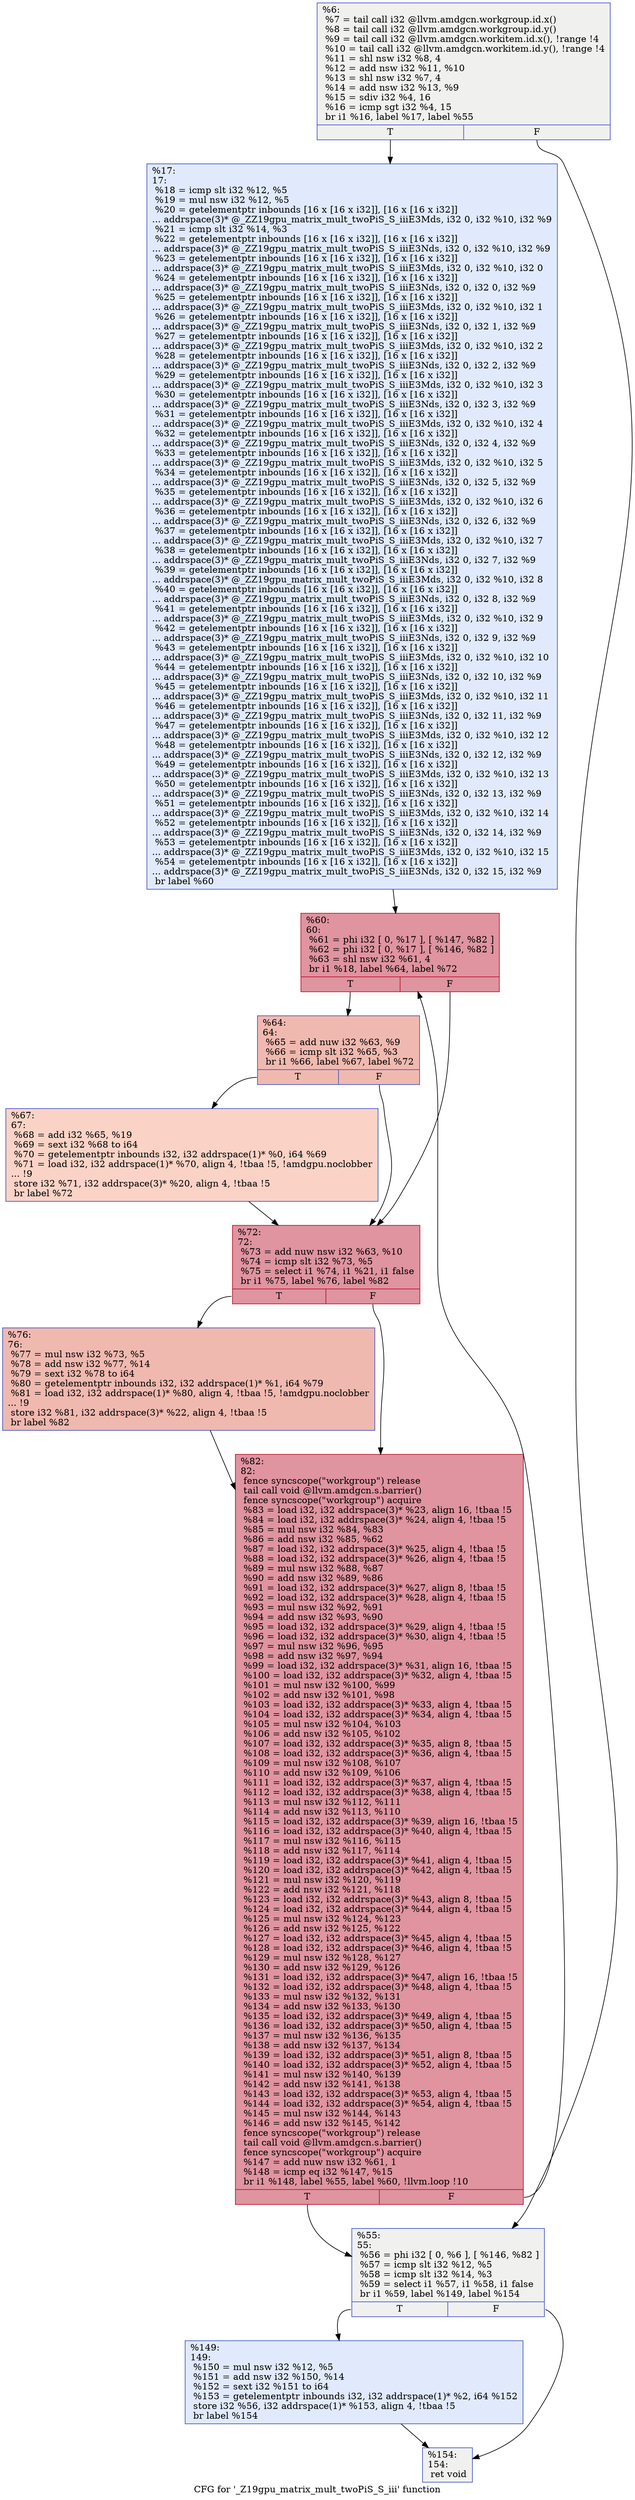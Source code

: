 digraph "CFG for '_Z19gpu_matrix_mult_twoPiS_S_iii' function" {
	label="CFG for '_Z19gpu_matrix_mult_twoPiS_S_iii' function";

	Node0x454d440 [shape=record,color="#3d50c3ff", style=filled, fillcolor="#dedcdb70",label="{%6:\l  %7 = tail call i32 @llvm.amdgcn.workgroup.id.x()\l  %8 = tail call i32 @llvm.amdgcn.workgroup.id.y()\l  %9 = tail call i32 @llvm.amdgcn.workitem.id.x(), !range !4\l  %10 = tail call i32 @llvm.amdgcn.workitem.id.y(), !range !4\l  %11 = shl nsw i32 %8, 4\l  %12 = add nsw i32 %11, %10\l  %13 = shl nsw i32 %7, 4\l  %14 = add nsw i32 %13, %9\l  %15 = sdiv i32 %4, 16\l  %16 = icmp sgt i32 %4, 15\l  br i1 %16, label %17, label %55\l|{<s0>T|<s1>F}}"];
	Node0x454d440:s0 -> Node0x454d840;
	Node0x454d440:s1 -> Node0x454f940;
	Node0x454d840 [shape=record,color="#3d50c3ff", style=filled, fillcolor="#b9d0f970",label="{%17:\l17:                                               \l  %18 = icmp slt i32 %12, %5\l  %19 = mul nsw i32 %12, %5\l  %20 = getelementptr inbounds [16 x [16 x i32]], [16 x [16 x i32]]\l... addrspace(3)* @_ZZ19gpu_matrix_mult_twoPiS_S_iiiE3Mds, i32 0, i32 %10, i32 %9\l  %21 = icmp slt i32 %14, %3\l  %22 = getelementptr inbounds [16 x [16 x i32]], [16 x [16 x i32]]\l... addrspace(3)* @_ZZ19gpu_matrix_mult_twoPiS_S_iiiE3Nds, i32 0, i32 %10, i32 %9\l  %23 = getelementptr inbounds [16 x [16 x i32]], [16 x [16 x i32]]\l... addrspace(3)* @_ZZ19gpu_matrix_mult_twoPiS_S_iiiE3Mds, i32 0, i32 %10, i32 0\l  %24 = getelementptr inbounds [16 x [16 x i32]], [16 x [16 x i32]]\l... addrspace(3)* @_ZZ19gpu_matrix_mult_twoPiS_S_iiiE3Nds, i32 0, i32 0, i32 %9\l  %25 = getelementptr inbounds [16 x [16 x i32]], [16 x [16 x i32]]\l... addrspace(3)* @_ZZ19gpu_matrix_mult_twoPiS_S_iiiE3Mds, i32 0, i32 %10, i32 1\l  %26 = getelementptr inbounds [16 x [16 x i32]], [16 x [16 x i32]]\l... addrspace(3)* @_ZZ19gpu_matrix_mult_twoPiS_S_iiiE3Nds, i32 0, i32 1, i32 %9\l  %27 = getelementptr inbounds [16 x [16 x i32]], [16 x [16 x i32]]\l... addrspace(3)* @_ZZ19gpu_matrix_mult_twoPiS_S_iiiE3Mds, i32 0, i32 %10, i32 2\l  %28 = getelementptr inbounds [16 x [16 x i32]], [16 x [16 x i32]]\l... addrspace(3)* @_ZZ19gpu_matrix_mult_twoPiS_S_iiiE3Nds, i32 0, i32 2, i32 %9\l  %29 = getelementptr inbounds [16 x [16 x i32]], [16 x [16 x i32]]\l... addrspace(3)* @_ZZ19gpu_matrix_mult_twoPiS_S_iiiE3Mds, i32 0, i32 %10, i32 3\l  %30 = getelementptr inbounds [16 x [16 x i32]], [16 x [16 x i32]]\l... addrspace(3)* @_ZZ19gpu_matrix_mult_twoPiS_S_iiiE3Nds, i32 0, i32 3, i32 %9\l  %31 = getelementptr inbounds [16 x [16 x i32]], [16 x [16 x i32]]\l... addrspace(3)* @_ZZ19gpu_matrix_mult_twoPiS_S_iiiE3Mds, i32 0, i32 %10, i32 4\l  %32 = getelementptr inbounds [16 x [16 x i32]], [16 x [16 x i32]]\l... addrspace(3)* @_ZZ19gpu_matrix_mult_twoPiS_S_iiiE3Nds, i32 0, i32 4, i32 %9\l  %33 = getelementptr inbounds [16 x [16 x i32]], [16 x [16 x i32]]\l... addrspace(3)* @_ZZ19gpu_matrix_mult_twoPiS_S_iiiE3Mds, i32 0, i32 %10, i32 5\l  %34 = getelementptr inbounds [16 x [16 x i32]], [16 x [16 x i32]]\l... addrspace(3)* @_ZZ19gpu_matrix_mult_twoPiS_S_iiiE3Nds, i32 0, i32 5, i32 %9\l  %35 = getelementptr inbounds [16 x [16 x i32]], [16 x [16 x i32]]\l... addrspace(3)* @_ZZ19gpu_matrix_mult_twoPiS_S_iiiE3Mds, i32 0, i32 %10, i32 6\l  %36 = getelementptr inbounds [16 x [16 x i32]], [16 x [16 x i32]]\l... addrspace(3)* @_ZZ19gpu_matrix_mult_twoPiS_S_iiiE3Nds, i32 0, i32 6, i32 %9\l  %37 = getelementptr inbounds [16 x [16 x i32]], [16 x [16 x i32]]\l... addrspace(3)* @_ZZ19gpu_matrix_mult_twoPiS_S_iiiE3Mds, i32 0, i32 %10, i32 7\l  %38 = getelementptr inbounds [16 x [16 x i32]], [16 x [16 x i32]]\l... addrspace(3)* @_ZZ19gpu_matrix_mult_twoPiS_S_iiiE3Nds, i32 0, i32 7, i32 %9\l  %39 = getelementptr inbounds [16 x [16 x i32]], [16 x [16 x i32]]\l... addrspace(3)* @_ZZ19gpu_matrix_mult_twoPiS_S_iiiE3Mds, i32 0, i32 %10, i32 8\l  %40 = getelementptr inbounds [16 x [16 x i32]], [16 x [16 x i32]]\l... addrspace(3)* @_ZZ19gpu_matrix_mult_twoPiS_S_iiiE3Nds, i32 0, i32 8, i32 %9\l  %41 = getelementptr inbounds [16 x [16 x i32]], [16 x [16 x i32]]\l... addrspace(3)* @_ZZ19gpu_matrix_mult_twoPiS_S_iiiE3Mds, i32 0, i32 %10, i32 9\l  %42 = getelementptr inbounds [16 x [16 x i32]], [16 x [16 x i32]]\l... addrspace(3)* @_ZZ19gpu_matrix_mult_twoPiS_S_iiiE3Nds, i32 0, i32 9, i32 %9\l  %43 = getelementptr inbounds [16 x [16 x i32]], [16 x [16 x i32]]\l... addrspace(3)* @_ZZ19gpu_matrix_mult_twoPiS_S_iiiE3Mds, i32 0, i32 %10, i32 10\l  %44 = getelementptr inbounds [16 x [16 x i32]], [16 x [16 x i32]]\l... addrspace(3)* @_ZZ19gpu_matrix_mult_twoPiS_S_iiiE3Nds, i32 0, i32 10, i32 %9\l  %45 = getelementptr inbounds [16 x [16 x i32]], [16 x [16 x i32]]\l... addrspace(3)* @_ZZ19gpu_matrix_mult_twoPiS_S_iiiE3Mds, i32 0, i32 %10, i32 11\l  %46 = getelementptr inbounds [16 x [16 x i32]], [16 x [16 x i32]]\l... addrspace(3)* @_ZZ19gpu_matrix_mult_twoPiS_S_iiiE3Nds, i32 0, i32 11, i32 %9\l  %47 = getelementptr inbounds [16 x [16 x i32]], [16 x [16 x i32]]\l... addrspace(3)* @_ZZ19gpu_matrix_mult_twoPiS_S_iiiE3Mds, i32 0, i32 %10, i32 12\l  %48 = getelementptr inbounds [16 x [16 x i32]], [16 x [16 x i32]]\l... addrspace(3)* @_ZZ19gpu_matrix_mult_twoPiS_S_iiiE3Nds, i32 0, i32 12, i32 %9\l  %49 = getelementptr inbounds [16 x [16 x i32]], [16 x [16 x i32]]\l... addrspace(3)* @_ZZ19gpu_matrix_mult_twoPiS_S_iiiE3Mds, i32 0, i32 %10, i32 13\l  %50 = getelementptr inbounds [16 x [16 x i32]], [16 x [16 x i32]]\l... addrspace(3)* @_ZZ19gpu_matrix_mult_twoPiS_S_iiiE3Nds, i32 0, i32 13, i32 %9\l  %51 = getelementptr inbounds [16 x [16 x i32]], [16 x [16 x i32]]\l... addrspace(3)* @_ZZ19gpu_matrix_mult_twoPiS_S_iiiE3Mds, i32 0, i32 %10, i32 14\l  %52 = getelementptr inbounds [16 x [16 x i32]], [16 x [16 x i32]]\l... addrspace(3)* @_ZZ19gpu_matrix_mult_twoPiS_S_iiiE3Nds, i32 0, i32 14, i32 %9\l  %53 = getelementptr inbounds [16 x [16 x i32]], [16 x [16 x i32]]\l... addrspace(3)* @_ZZ19gpu_matrix_mult_twoPiS_S_iiiE3Mds, i32 0, i32 %10, i32 15\l  %54 = getelementptr inbounds [16 x [16 x i32]], [16 x [16 x i32]]\l... addrspace(3)* @_ZZ19gpu_matrix_mult_twoPiS_S_iiiE3Nds, i32 0, i32 15, i32 %9\l  br label %60\l}"];
	Node0x454d840 -> Node0x454fbf0;
	Node0x454f940 [shape=record,color="#3d50c3ff", style=filled, fillcolor="#dedcdb70",label="{%55:\l55:                                               \l  %56 = phi i32 [ 0, %6 ], [ %146, %82 ]\l  %57 = icmp slt i32 %12, %5\l  %58 = icmp slt i32 %14, %3\l  %59 = select i1 %57, i1 %58, i1 false\l  br i1 %59, label %149, label %154\l|{<s0>T|<s1>F}}"];
	Node0x454f940:s0 -> Node0x45521e0;
	Node0x454f940:s1 -> Node0x4552270;
	Node0x454fbf0 [shape=record,color="#b70d28ff", style=filled, fillcolor="#b70d2870",label="{%60:\l60:                                               \l  %61 = phi i32 [ 0, %17 ], [ %147, %82 ]\l  %62 = phi i32 [ 0, %17 ], [ %146, %82 ]\l  %63 = shl nsw i32 %61, 4\l  br i1 %18, label %64, label %72\l|{<s0>T|<s1>F}}"];
	Node0x454fbf0:s0 -> Node0x45525d0;
	Node0x454fbf0:s1 -> Node0x4552660;
	Node0x45525d0 [shape=record,color="#3d50c3ff", style=filled, fillcolor="#de614d70",label="{%64:\l64:                                               \l  %65 = add nuw i32 %63, %9\l  %66 = icmp slt i32 %65, %3\l  br i1 %66, label %67, label %72\l|{<s0>T|<s1>F}}"];
	Node0x45525d0:s0 -> Node0x4550900;
	Node0x45525d0:s1 -> Node0x4552660;
	Node0x4550900 [shape=record,color="#3d50c3ff", style=filled, fillcolor="#f59c7d70",label="{%67:\l67:                                               \l  %68 = add i32 %65, %19\l  %69 = sext i32 %68 to i64\l  %70 = getelementptr inbounds i32, i32 addrspace(1)* %0, i64 %69\l  %71 = load i32, i32 addrspace(1)* %70, align 4, !tbaa !5, !amdgpu.noclobber\l... !9\l  store i32 %71, i32 addrspace(3)* %20, align 4, !tbaa !5\l  br label %72\l}"];
	Node0x4550900 -> Node0x4552660;
	Node0x4552660 [shape=record,color="#b70d28ff", style=filled, fillcolor="#b70d2870",label="{%72:\l72:                                               \l  %73 = add nuw nsw i32 %63, %10\l  %74 = icmp slt i32 %73, %5\l  %75 = select i1 %74, i1 %21, i1 false\l  br i1 %75, label %76, label %82\l|{<s0>T|<s1>F}}"];
	Node0x4552660:s0 -> Node0x4553970;
	Node0x4552660:s1 -> Node0x4551ea0;
	Node0x4553970 [shape=record,color="#3d50c3ff", style=filled, fillcolor="#de614d70",label="{%76:\l76:                                               \l  %77 = mul nsw i32 %73, %5\l  %78 = add nsw i32 %77, %14\l  %79 = sext i32 %78 to i64\l  %80 = getelementptr inbounds i32, i32 addrspace(1)* %1, i64 %79\l  %81 = load i32, i32 addrspace(1)* %80, align 4, !tbaa !5, !amdgpu.noclobber\l... !9\l  store i32 %81, i32 addrspace(3)* %22, align 4, !tbaa !5\l  br label %82\l}"];
	Node0x4553970 -> Node0x4551ea0;
	Node0x4551ea0 [shape=record,color="#b70d28ff", style=filled, fillcolor="#b70d2870",label="{%82:\l82:                                               \l  fence syncscope(\"workgroup\") release\l  tail call void @llvm.amdgcn.s.barrier()\l  fence syncscope(\"workgroup\") acquire\l  %83 = load i32, i32 addrspace(3)* %23, align 16, !tbaa !5\l  %84 = load i32, i32 addrspace(3)* %24, align 4, !tbaa !5\l  %85 = mul nsw i32 %84, %83\l  %86 = add nsw i32 %85, %62\l  %87 = load i32, i32 addrspace(3)* %25, align 4, !tbaa !5\l  %88 = load i32, i32 addrspace(3)* %26, align 4, !tbaa !5\l  %89 = mul nsw i32 %88, %87\l  %90 = add nsw i32 %89, %86\l  %91 = load i32, i32 addrspace(3)* %27, align 8, !tbaa !5\l  %92 = load i32, i32 addrspace(3)* %28, align 4, !tbaa !5\l  %93 = mul nsw i32 %92, %91\l  %94 = add nsw i32 %93, %90\l  %95 = load i32, i32 addrspace(3)* %29, align 4, !tbaa !5\l  %96 = load i32, i32 addrspace(3)* %30, align 4, !tbaa !5\l  %97 = mul nsw i32 %96, %95\l  %98 = add nsw i32 %97, %94\l  %99 = load i32, i32 addrspace(3)* %31, align 16, !tbaa !5\l  %100 = load i32, i32 addrspace(3)* %32, align 4, !tbaa !5\l  %101 = mul nsw i32 %100, %99\l  %102 = add nsw i32 %101, %98\l  %103 = load i32, i32 addrspace(3)* %33, align 4, !tbaa !5\l  %104 = load i32, i32 addrspace(3)* %34, align 4, !tbaa !5\l  %105 = mul nsw i32 %104, %103\l  %106 = add nsw i32 %105, %102\l  %107 = load i32, i32 addrspace(3)* %35, align 8, !tbaa !5\l  %108 = load i32, i32 addrspace(3)* %36, align 4, !tbaa !5\l  %109 = mul nsw i32 %108, %107\l  %110 = add nsw i32 %109, %106\l  %111 = load i32, i32 addrspace(3)* %37, align 4, !tbaa !5\l  %112 = load i32, i32 addrspace(3)* %38, align 4, !tbaa !5\l  %113 = mul nsw i32 %112, %111\l  %114 = add nsw i32 %113, %110\l  %115 = load i32, i32 addrspace(3)* %39, align 16, !tbaa !5\l  %116 = load i32, i32 addrspace(3)* %40, align 4, !tbaa !5\l  %117 = mul nsw i32 %116, %115\l  %118 = add nsw i32 %117, %114\l  %119 = load i32, i32 addrspace(3)* %41, align 4, !tbaa !5\l  %120 = load i32, i32 addrspace(3)* %42, align 4, !tbaa !5\l  %121 = mul nsw i32 %120, %119\l  %122 = add nsw i32 %121, %118\l  %123 = load i32, i32 addrspace(3)* %43, align 8, !tbaa !5\l  %124 = load i32, i32 addrspace(3)* %44, align 4, !tbaa !5\l  %125 = mul nsw i32 %124, %123\l  %126 = add nsw i32 %125, %122\l  %127 = load i32, i32 addrspace(3)* %45, align 4, !tbaa !5\l  %128 = load i32, i32 addrspace(3)* %46, align 4, !tbaa !5\l  %129 = mul nsw i32 %128, %127\l  %130 = add nsw i32 %129, %126\l  %131 = load i32, i32 addrspace(3)* %47, align 16, !tbaa !5\l  %132 = load i32, i32 addrspace(3)* %48, align 4, !tbaa !5\l  %133 = mul nsw i32 %132, %131\l  %134 = add nsw i32 %133, %130\l  %135 = load i32, i32 addrspace(3)* %49, align 4, !tbaa !5\l  %136 = load i32, i32 addrspace(3)* %50, align 4, !tbaa !5\l  %137 = mul nsw i32 %136, %135\l  %138 = add nsw i32 %137, %134\l  %139 = load i32, i32 addrspace(3)* %51, align 8, !tbaa !5\l  %140 = load i32, i32 addrspace(3)* %52, align 4, !tbaa !5\l  %141 = mul nsw i32 %140, %139\l  %142 = add nsw i32 %141, %138\l  %143 = load i32, i32 addrspace(3)* %53, align 4, !tbaa !5\l  %144 = load i32, i32 addrspace(3)* %54, align 4, !tbaa !5\l  %145 = mul nsw i32 %144, %143\l  %146 = add nsw i32 %145, %142\l  fence syncscope(\"workgroup\") release\l  tail call void @llvm.amdgcn.s.barrier()\l  fence syncscope(\"workgroup\") acquire\l  %147 = add nuw nsw i32 %61, 1\l  %148 = icmp eq i32 %147, %15\l  br i1 %148, label %55, label %60, !llvm.loop !10\l|{<s0>T|<s1>F}}"];
	Node0x4551ea0:s0 -> Node0x454f940;
	Node0x4551ea0:s1 -> Node0x454fbf0;
	Node0x45521e0 [shape=record,color="#3d50c3ff", style=filled, fillcolor="#b9d0f970",label="{%149:\l149:                                              \l  %150 = mul nsw i32 %12, %5\l  %151 = add nsw i32 %150, %14\l  %152 = sext i32 %151 to i64\l  %153 = getelementptr inbounds i32, i32 addrspace(1)* %2, i64 %152\l  store i32 %56, i32 addrspace(1)* %153, align 4, !tbaa !5\l  br label %154\l}"];
	Node0x45521e0 -> Node0x4552270;
	Node0x4552270 [shape=record,color="#3d50c3ff", style=filled, fillcolor="#dedcdb70",label="{%154:\l154:                                              \l  ret void\l}"];
}
